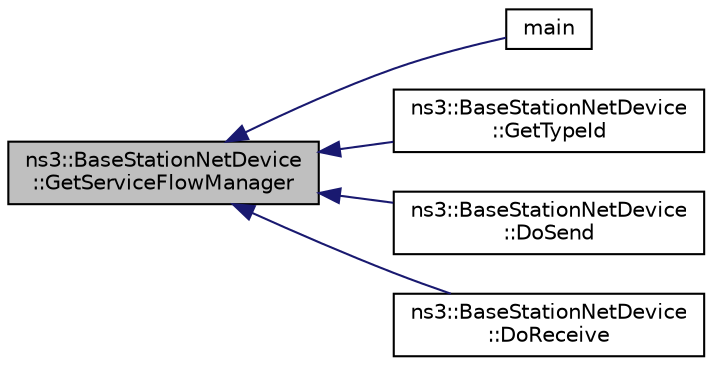 digraph "ns3::BaseStationNetDevice::GetServiceFlowManager"
{
  edge [fontname="Helvetica",fontsize="10",labelfontname="Helvetica",labelfontsize="10"];
  node [fontname="Helvetica",fontsize="10",shape=record];
  rankdir="LR";
  Node1 [label="ns3::BaseStationNetDevice\l::GetServiceFlowManager",height=0.2,width=0.4,color="black", fillcolor="grey75", style="filled", fontcolor="black"];
  Node1 -> Node2 [dir="back",color="midnightblue",fontsize="10",style="solid"];
  Node2 [label="main",height=0.2,width=0.4,color="black", fillcolor="white", style="filled",URL="$d6/d6c/wimax-multicast_8cc.html#a0ddf1224851353fc92bfbff6f499fa97"];
  Node1 -> Node3 [dir="back",color="midnightblue",fontsize="10",style="solid"];
  Node3 [label="ns3::BaseStationNetDevice\l::GetTypeId",height=0.2,width=0.4,color="black", fillcolor="white", style="filled",URL="$dd/d73/classns3_1_1BaseStationNetDevice.html#afadce9300324077db279e7720951e571",tooltip="Get the type ID. "];
  Node1 -> Node4 [dir="back",color="midnightblue",fontsize="10",style="solid"];
  Node4 [label="ns3::BaseStationNetDevice\l::DoSend",height=0.2,width=0.4,color="black", fillcolor="white", style="filled",URL="$dd/d73/classns3_1_1BaseStationNetDevice.html#a36bfc962960554cb30c8f868fdf7b479",tooltip="Send packet. "];
  Node1 -> Node5 [dir="back",color="midnightblue",fontsize="10",style="solid"];
  Node5 [label="ns3::BaseStationNetDevice\l::DoReceive",height=0.2,width=0.4,color="black", fillcolor="white", style="filled",URL="$dd/d73/classns3_1_1BaseStationNetDevice.html#a0a6bf3deb17ab1adde07a1ed62875067",tooltip="Receive packet. "];
}
